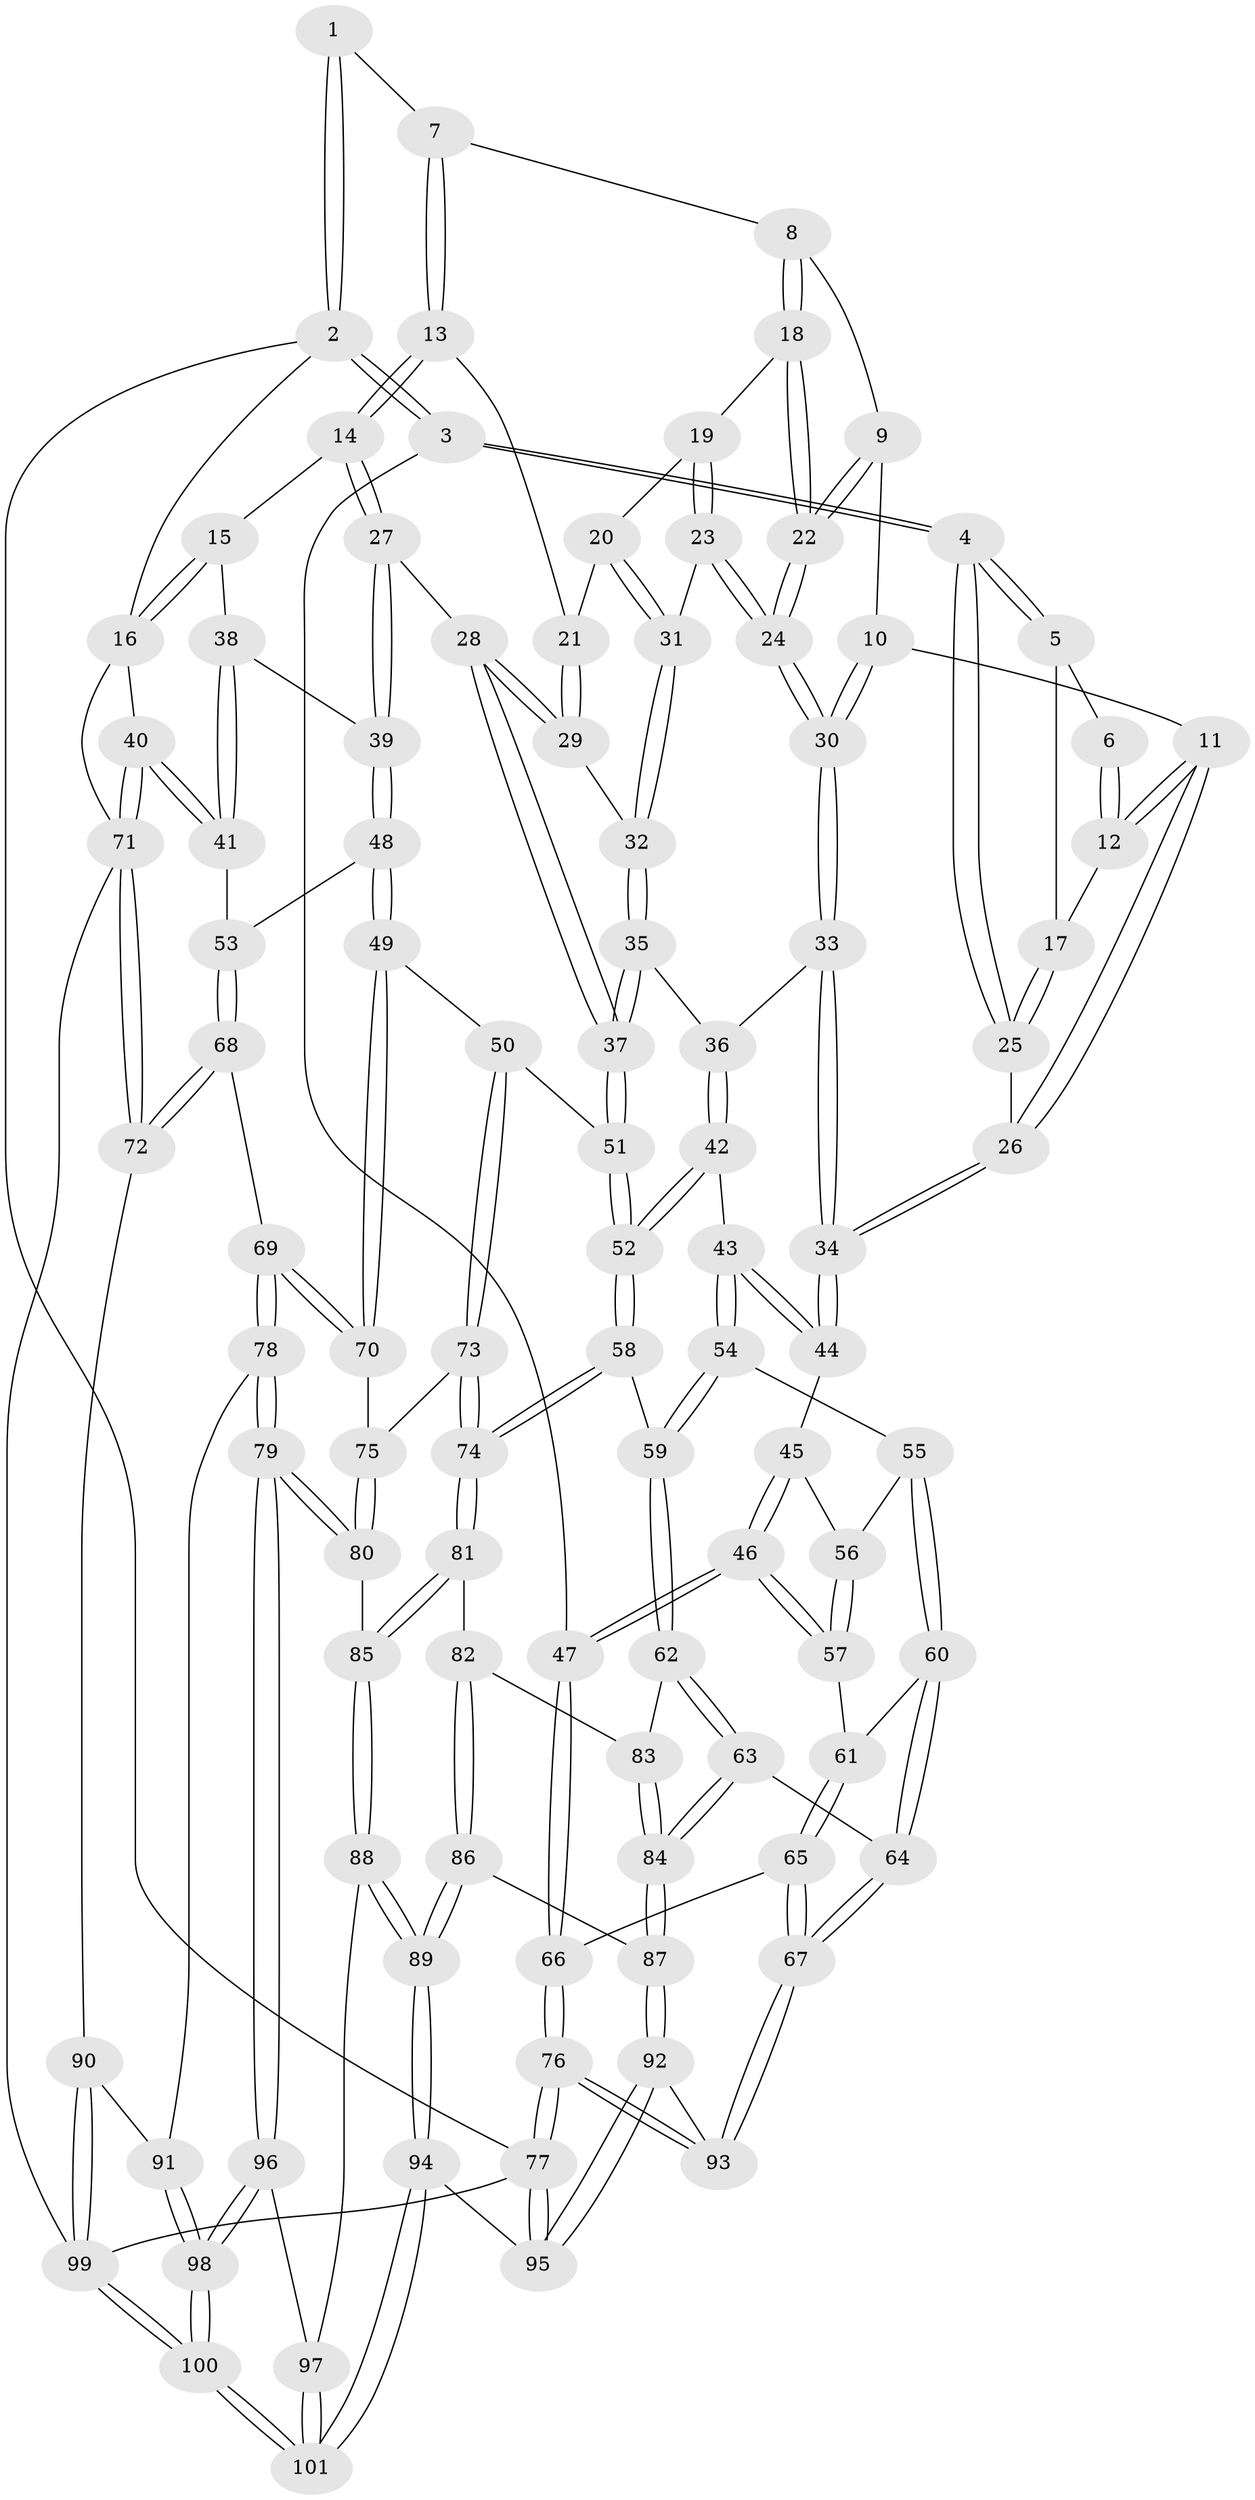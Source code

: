 // Generated by graph-tools (version 1.1) at 2025/27/03/09/25 03:27:08]
// undirected, 101 vertices, 249 edges
graph export_dot {
graph [start="1"]
  node [color=gray90,style=filled];
  1 [pos="+0.16464039294358684+0"];
  2 [pos="+0+0"];
  3 [pos="+0+0.2466271486095251"];
  4 [pos="+0+0.23587773597109793"];
  5 [pos="+0.08521677822749671+0.045273632381443045"];
  6 [pos="+0.08946840670140073+0.031533838961219085"];
  7 [pos="+0.24814534201587243+0"];
  8 [pos="+0.25091512495001034+0"];
  9 [pos="+0.24752733587409528+0"];
  10 [pos="+0.23089685295021398+0.06717483215607592"];
  11 [pos="+0.18817554677652026+0.12779951408725052"];
  12 [pos="+0.15433515896755487+0.11973047178484507"];
  13 [pos="+0.5987912417860739+0"];
  14 [pos="+0.7228459900516047+0"];
  15 [pos="+0.9906367691432532+0"];
  16 [pos="+1+0"];
  17 [pos="+0.08821623435027791+0.10830121909915107"];
  18 [pos="+0.3792830232790743+0.11315791717074697"];
  19 [pos="+0.3912860038685632+0.1165420775048472"];
  20 [pos="+0.42025344154619587+0.12163952242269026"];
  21 [pos="+0.5013851215965796+0.03796589319589244"];
  22 [pos="+0.33839979459021535+0.13885736905888896"];
  23 [pos="+0.36487538710078843+0.17102363756347783"];
  24 [pos="+0.3278124470519535+0.1785317294863552"];
  25 [pos="+0.05949775506404476+0.20611615997632698"];
  26 [pos="+0.15292967251009126+0.24462249536791153"];
  27 [pos="+0.6424187378192732+0.18474786583087308"];
  28 [pos="+0.5534632784471135+0.2561971725375371"];
  29 [pos="+0.4943759378361222+0.15284706990653024"];
  30 [pos="+0.30045041914028914+0.21218544645521556"];
  31 [pos="+0.42007550871396493+0.167336711524196"];
  32 [pos="+0.4300147519830365+0.18627552484932536"];
  33 [pos="+0.2947331165824063+0.24276387210639278"];
  34 [pos="+0.18942398596351812+0.2875088836055616"];
  35 [pos="+0.43745276579239367+0.2688068768796065"];
  36 [pos="+0.29872741065304265+0.24468248445814514"];
  37 [pos="+0.5044584923993709+0.32513275564101907"];
  38 [pos="+0.9175540013646278+0.03170744191012481"];
  39 [pos="+0.7448332377484679+0.30183162893850407"];
  40 [pos="+1+0.431253203569347"];
  41 [pos="+0.9020033896536194+0.3854185592388813"];
  42 [pos="+0.36688579414313505+0.41669113363282245"];
  43 [pos="+0.2271710532600322+0.3573057788333199"];
  44 [pos="+0.18797635443010008+0.2981558199111309"];
  45 [pos="+0.14600213355504502+0.34215319033343206"];
  46 [pos="+0+0.3382101956165003"];
  47 [pos="+0+0.334120158592268"];
  48 [pos="+0.7819057932341755+0.4227165750919497"];
  49 [pos="+0.6988110715405451+0.4623169653562491"];
  50 [pos="+0.6221709273636322+0.4622534823421312"];
  51 [pos="+0.5113410802879466+0.4229270201946492"];
  52 [pos="+0.4347216551710492+0.47328513751113827"];
  53 [pos="+0.8041066282911293+0.4249242353071487"];
  54 [pos="+0.22888506931381994+0.4678041993275763"];
  55 [pos="+0.1976255060192679+0.4755899982980329"];
  56 [pos="+0.11075351183033082+0.4227743372887646"];
  57 [pos="+0.07714211375374777+0.44953481030685455"];
  58 [pos="+0.4186482977451373+0.4977227491810776"];
  59 [pos="+0.3590671491002675+0.5548888529359336"];
  60 [pos="+0.1614653476596588+0.5281904873460042"];
  61 [pos="+0.08120982389016092+0.49092558222093735"];
  62 [pos="+0.3359526954202858+0.6083899334085059"];
  63 [pos="+0.2791992017998734+0.6597536878307793"];
  64 [pos="+0.19709303026973088+0.6822225564371907"];
  65 [pos="+0.04659433511057719+0.5660397279891003"];
  66 [pos="+0+0.5616891458523589"];
  67 [pos="+0.1610447520939734+0.7047370457783269"];
  68 [pos="+0.9108382652019891+0.6732001149575629"];
  69 [pos="+0.8507820712684447+0.7052421893292468"];
  70 [pos="+0.7206131876158356+0.6216817585324539"];
  71 [pos="+1+0.6764701192091771"];
  72 [pos="+1+0.6936958383106724"];
  73 [pos="+0.5818624871725437+0.6843662831631687"];
  74 [pos="+0.5709615025570002+0.7003200796511531"];
  75 [pos="+0.7040642556562965+0.6408788364116128"];
  76 [pos="+0+1"];
  77 [pos="+0+1"];
  78 [pos="+0.787660441974661+0.7959001242435741"];
  79 [pos="+0.7281998139197784+0.826931476736559"];
  80 [pos="+0.6987928915530807+0.7940315339105201"];
  81 [pos="+0.5682168189549801+0.7115234784612537"];
  82 [pos="+0.48677684810258853+0.722884105148145"];
  83 [pos="+0.44501921233165787+0.6949918016023686"];
  84 [pos="+0.36572033808663046+0.8143954668719934"];
  85 [pos="+0.5689484490073793+0.7126699789558151"];
  86 [pos="+0.4369706672812695+0.8190674849999311"];
  87 [pos="+0.3666482048771939+0.8163408099312096"];
  88 [pos="+0.5404114608959972+0.8588389178727858"];
  89 [pos="+0.4926911874735295+0.8806978925806315"];
  90 [pos="+0.9160811505822841+0.876618992802946"];
  91 [pos="+0.8982201537904995+0.8761103776721046"];
  92 [pos="+0.3373065661008137+0.8656454999260749"];
  93 [pos="+0.06883843904089235+0.8455593870325349"];
  94 [pos="+0.43355677144169064+1"];
  95 [pos="+0.38617573639371644+1"];
  96 [pos="+0.7280128483616796+0.8274695391209792"];
  97 [pos="+0.6153067214216797+0.8802932526502945"];
  98 [pos="+0.7747167805386991+1"];
  99 [pos="+1+1"];
  100 [pos="+0.7728827675965547+1"];
  101 [pos="+0.575866423735371+1"];
  1 -- 2;
  1 -- 2;
  1 -- 7;
  2 -- 3;
  2 -- 3;
  2 -- 16;
  2 -- 77;
  3 -- 4;
  3 -- 4;
  3 -- 47;
  4 -- 5;
  4 -- 5;
  4 -- 25;
  4 -- 25;
  5 -- 6;
  5 -- 17;
  6 -- 12;
  6 -- 12;
  7 -- 8;
  7 -- 13;
  7 -- 13;
  8 -- 9;
  8 -- 18;
  8 -- 18;
  9 -- 10;
  9 -- 22;
  9 -- 22;
  10 -- 11;
  10 -- 30;
  10 -- 30;
  11 -- 12;
  11 -- 12;
  11 -- 26;
  11 -- 26;
  12 -- 17;
  13 -- 14;
  13 -- 14;
  13 -- 21;
  14 -- 15;
  14 -- 27;
  14 -- 27;
  15 -- 16;
  15 -- 16;
  15 -- 38;
  16 -- 40;
  16 -- 71;
  17 -- 25;
  17 -- 25;
  18 -- 19;
  18 -- 22;
  18 -- 22;
  19 -- 20;
  19 -- 23;
  19 -- 23;
  20 -- 21;
  20 -- 31;
  20 -- 31;
  21 -- 29;
  21 -- 29;
  22 -- 24;
  22 -- 24;
  23 -- 24;
  23 -- 24;
  23 -- 31;
  24 -- 30;
  24 -- 30;
  25 -- 26;
  26 -- 34;
  26 -- 34;
  27 -- 28;
  27 -- 39;
  27 -- 39;
  28 -- 29;
  28 -- 29;
  28 -- 37;
  28 -- 37;
  29 -- 32;
  30 -- 33;
  30 -- 33;
  31 -- 32;
  31 -- 32;
  32 -- 35;
  32 -- 35;
  33 -- 34;
  33 -- 34;
  33 -- 36;
  34 -- 44;
  34 -- 44;
  35 -- 36;
  35 -- 37;
  35 -- 37;
  36 -- 42;
  36 -- 42;
  37 -- 51;
  37 -- 51;
  38 -- 39;
  38 -- 41;
  38 -- 41;
  39 -- 48;
  39 -- 48;
  40 -- 41;
  40 -- 41;
  40 -- 71;
  40 -- 71;
  41 -- 53;
  42 -- 43;
  42 -- 52;
  42 -- 52;
  43 -- 44;
  43 -- 44;
  43 -- 54;
  43 -- 54;
  44 -- 45;
  45 -- 46;
  45 -- 46;
  45 -- 56;
  46 -- 47;
  46 -- 47;
  46 -- 57;
  46 -- 57;
  47 -- 66;
  47 -- 66;
  48 -- 49;
  48 -- 49;
  48 -- 53;
  49 -- 50;
  49 -- 70;
  49 -- 70;
  50 -- 51;
  50 -- 73;
  50 -- 73;
  51 -- 52;
  51 -- 52;
  52 -- 58;
  52 -- 58;
  53 -- 68;
  53 -- 68;
  54 -- 55;
  54 -- 59;
  54 -- 59;
  55 -- 56;
  55 -- 60;
  55 -- 60;
  56 -- 57;
  56 -- 57;
  57 -- 61;
  58 -- 59;
  58 -- 74;
  58 -- 74;
  59 -- 62;
  59 -- 62;
  60 -- 61;
  60 -- 64;
  60 -- 64;
  61 -- 65;
  61 -- 65;
  62 -- 63;
  62 -- 63;
  62 -- 83;
  63 -- 64;
  63 -- 84;
  63 -- 84;
  64 -- 67;
  64 -- 67;
  65 -- 66;
  65 -- 67;
  65 -- 67;
  66 -- 76;
  66 -- 76;
  67 -- 93;
  67 -- 93;
  68 -- 69;
  68 -- 72;
  68 -- 72;
  69 -- 70;
  69 -- 70;
  69 -- 78;
  69 -- 78;
  70 -- 75;
  71 -- 72;
  71 -- 72;
  71 -- 99;
  72 -- 90;
  73 -- 74;
  73 -- 74;
  73 -- 75;
  74 -- 81;
  74 -- 81;
  75 -- 80;
  75 -- 80;
  76 -- 77;
  76 -- 77;
  76 -- 93;
  76 -- 93;
  77 -- 95;
  77 -- 95;
  77 -- 99;
  78 -- 79;
  78 -- 79;
  78 -- 91;
  79 -- 80;
  79 -- 80;
  79 -- 96;
  79 -- 96;
  80 -- 85;
  81 -- 82;
  81 -- 85;
  81 -- 85;
  82 -- 83;
  82 -- 86;
  82 -- 86;
  83 -- 84;
  83 -- 84;
  84 -- 87;
  84 -- 87;
  85 -- 88;
  85 -- 88;
  86 -- 87;
  86 -- 89;
  86 -- 89;
  87 -- 92;
  87 -- 92;
  88 -- 89;
  88 -- 89;
  88 -- 97;
  89 -- 94;
  89 -- 94;
  90 -- 91;
  90 -- 99;
  90 -- 99;
  91 -- 98;
  91 -- 98;
  92 -- 93;
  92 -- 95;
  92 -- 95;
  94 -- 95;
  94 -- 101;
  94 -- 101;
  96 -- 97;
  96 -- 98;
  96 -- 98;
  97 -- 101;
  97 -- 101;
  98 -- 100;
  98 -- 100;
  99 -- 100;
  99 -- 100;
  100 -- 101;
  100 -- 101;
}
